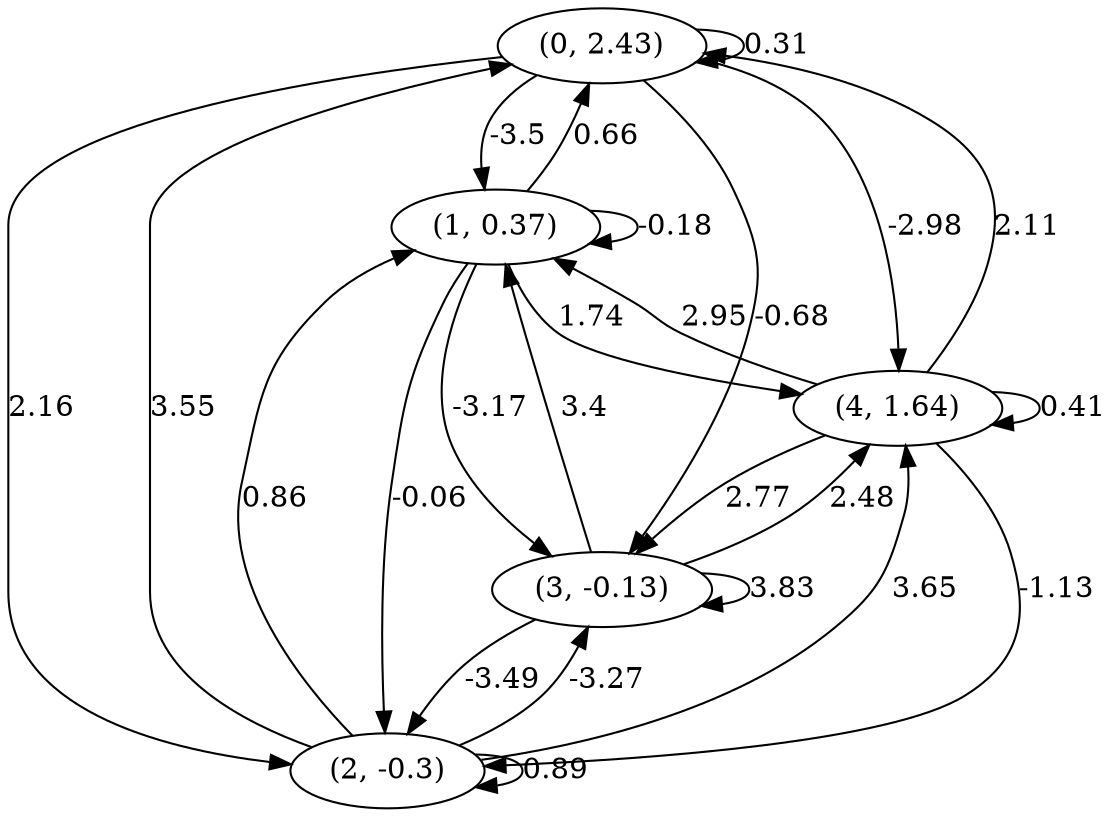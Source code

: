 digraph {
    0 [ label = "(0, 2.43)" ]
    1 [ label = "(1, 0.37)" ]
    2 [ label = "(2, -0.3)" ]
    3 [ label = "(3, -0.13)" ]
    4 [ label = "(4, 1.64)" ]
    0 -> 0 [ label = "0.31" ]
    1 -> 1 [ label = "-0.18" ]
    2 -> 2 [ label = "0.89" ]
    3 -> 3 [ label = "3.83" ]
    4 -> 4 [ label = "0.41" ]
    1 -> 0 [ label = "0.66" ]
    2 -> 0 [ label = "3.55" ]
    4 -> 0 [ label = "2.11" ]
    0 -> 1 [ label = "-3.5" ]
    2 -> 1 [ label = "0.86" ]
    3 -> 1 [ label = "3.4" ]
    4 -> 1 [ label = "2.95" ]
    0 -> 2 [ label = "2.16" ]
    1 -> 2 [ label = "-0.06" ]
    3 -> 2 [ label = "-3.49" ]
    4 -> 2 [ label = "-1.13" ]
    0 -> 3 [ label = "-0.68" ]
    1 -> 3 [ label = "-3.17" ]
    2 -> 3 [ label = "-3.27" ]
    4 -> 3 [ label = "2.77" ]
    0 -> 4 [ label = "-2.98" ]
    1 -> 4 [ label = "1.74" ]
    2 -> 4 [ label = "3.65" ]
    3 -> 4 [ label = "2.48" ]
}

